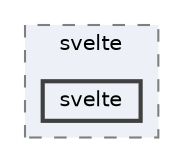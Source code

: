 digraph "C:/Users/arisc/OneDrive/Documents/GitHub/FINAL/EcoEats-Project/node_modules/cypress/svelte/svelte"
{
 // LATEX_PDF_SIZE
  bgcolor="transparent";
  edge [fontname=Helvetica,fontsize=10,labelfontname=Helvetica,labelfontsize=10];
  node [fontname=Helvetica,fontsize=10,shape=box,height=0.2,width=0.4];
  compound=true
  subgraph clusterdir_b53289142a5f63a61799dc12fadedeee {
    graph [ bgcolor="#edf0f7", pencolor="grey50", label="svelte", fontname=Helvetica,fontsize=10 style="filled,dashed", URL="dir_b53289142a5f63a61799dc12fadedeee.html",tooltip=""]
  dir_3e3d0c47a82855ad73b93bdf244b793e [label="svelte", fillcolor="#edf0f7", color="grey25", style="filled,bold", URL="dir_3e3d0c47a82855ad73b93bdf244b793e.html",tooltip=""];
  }
}
